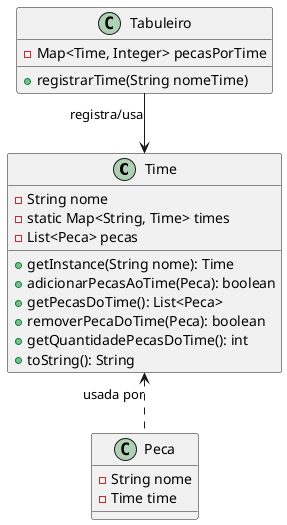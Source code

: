 @startuml
skinparam linetype ortho

class Time {
    - String nome
    - static Map<String, Time> times
    - List<Peca> pecas
    + getInstance(String nome): Time
    + adicionarPecasAoTime(Peca): boolean
    + getPecasDoTime(): List<Peca>
    + removerPecaDoTime(Peca): boolean
    + getQuantidadePecasDoTime(): int
    + toString(): String
}

class Tabuleiro {
    - Map<Time, Integer> pecasPorTime
    + registrarTime(String nomeTime)
}

class Peca {
    - String nome
    - Time time
}

Time <.. Peca : usada por
Tabuleiro --> Time : registra/usa
@enduml